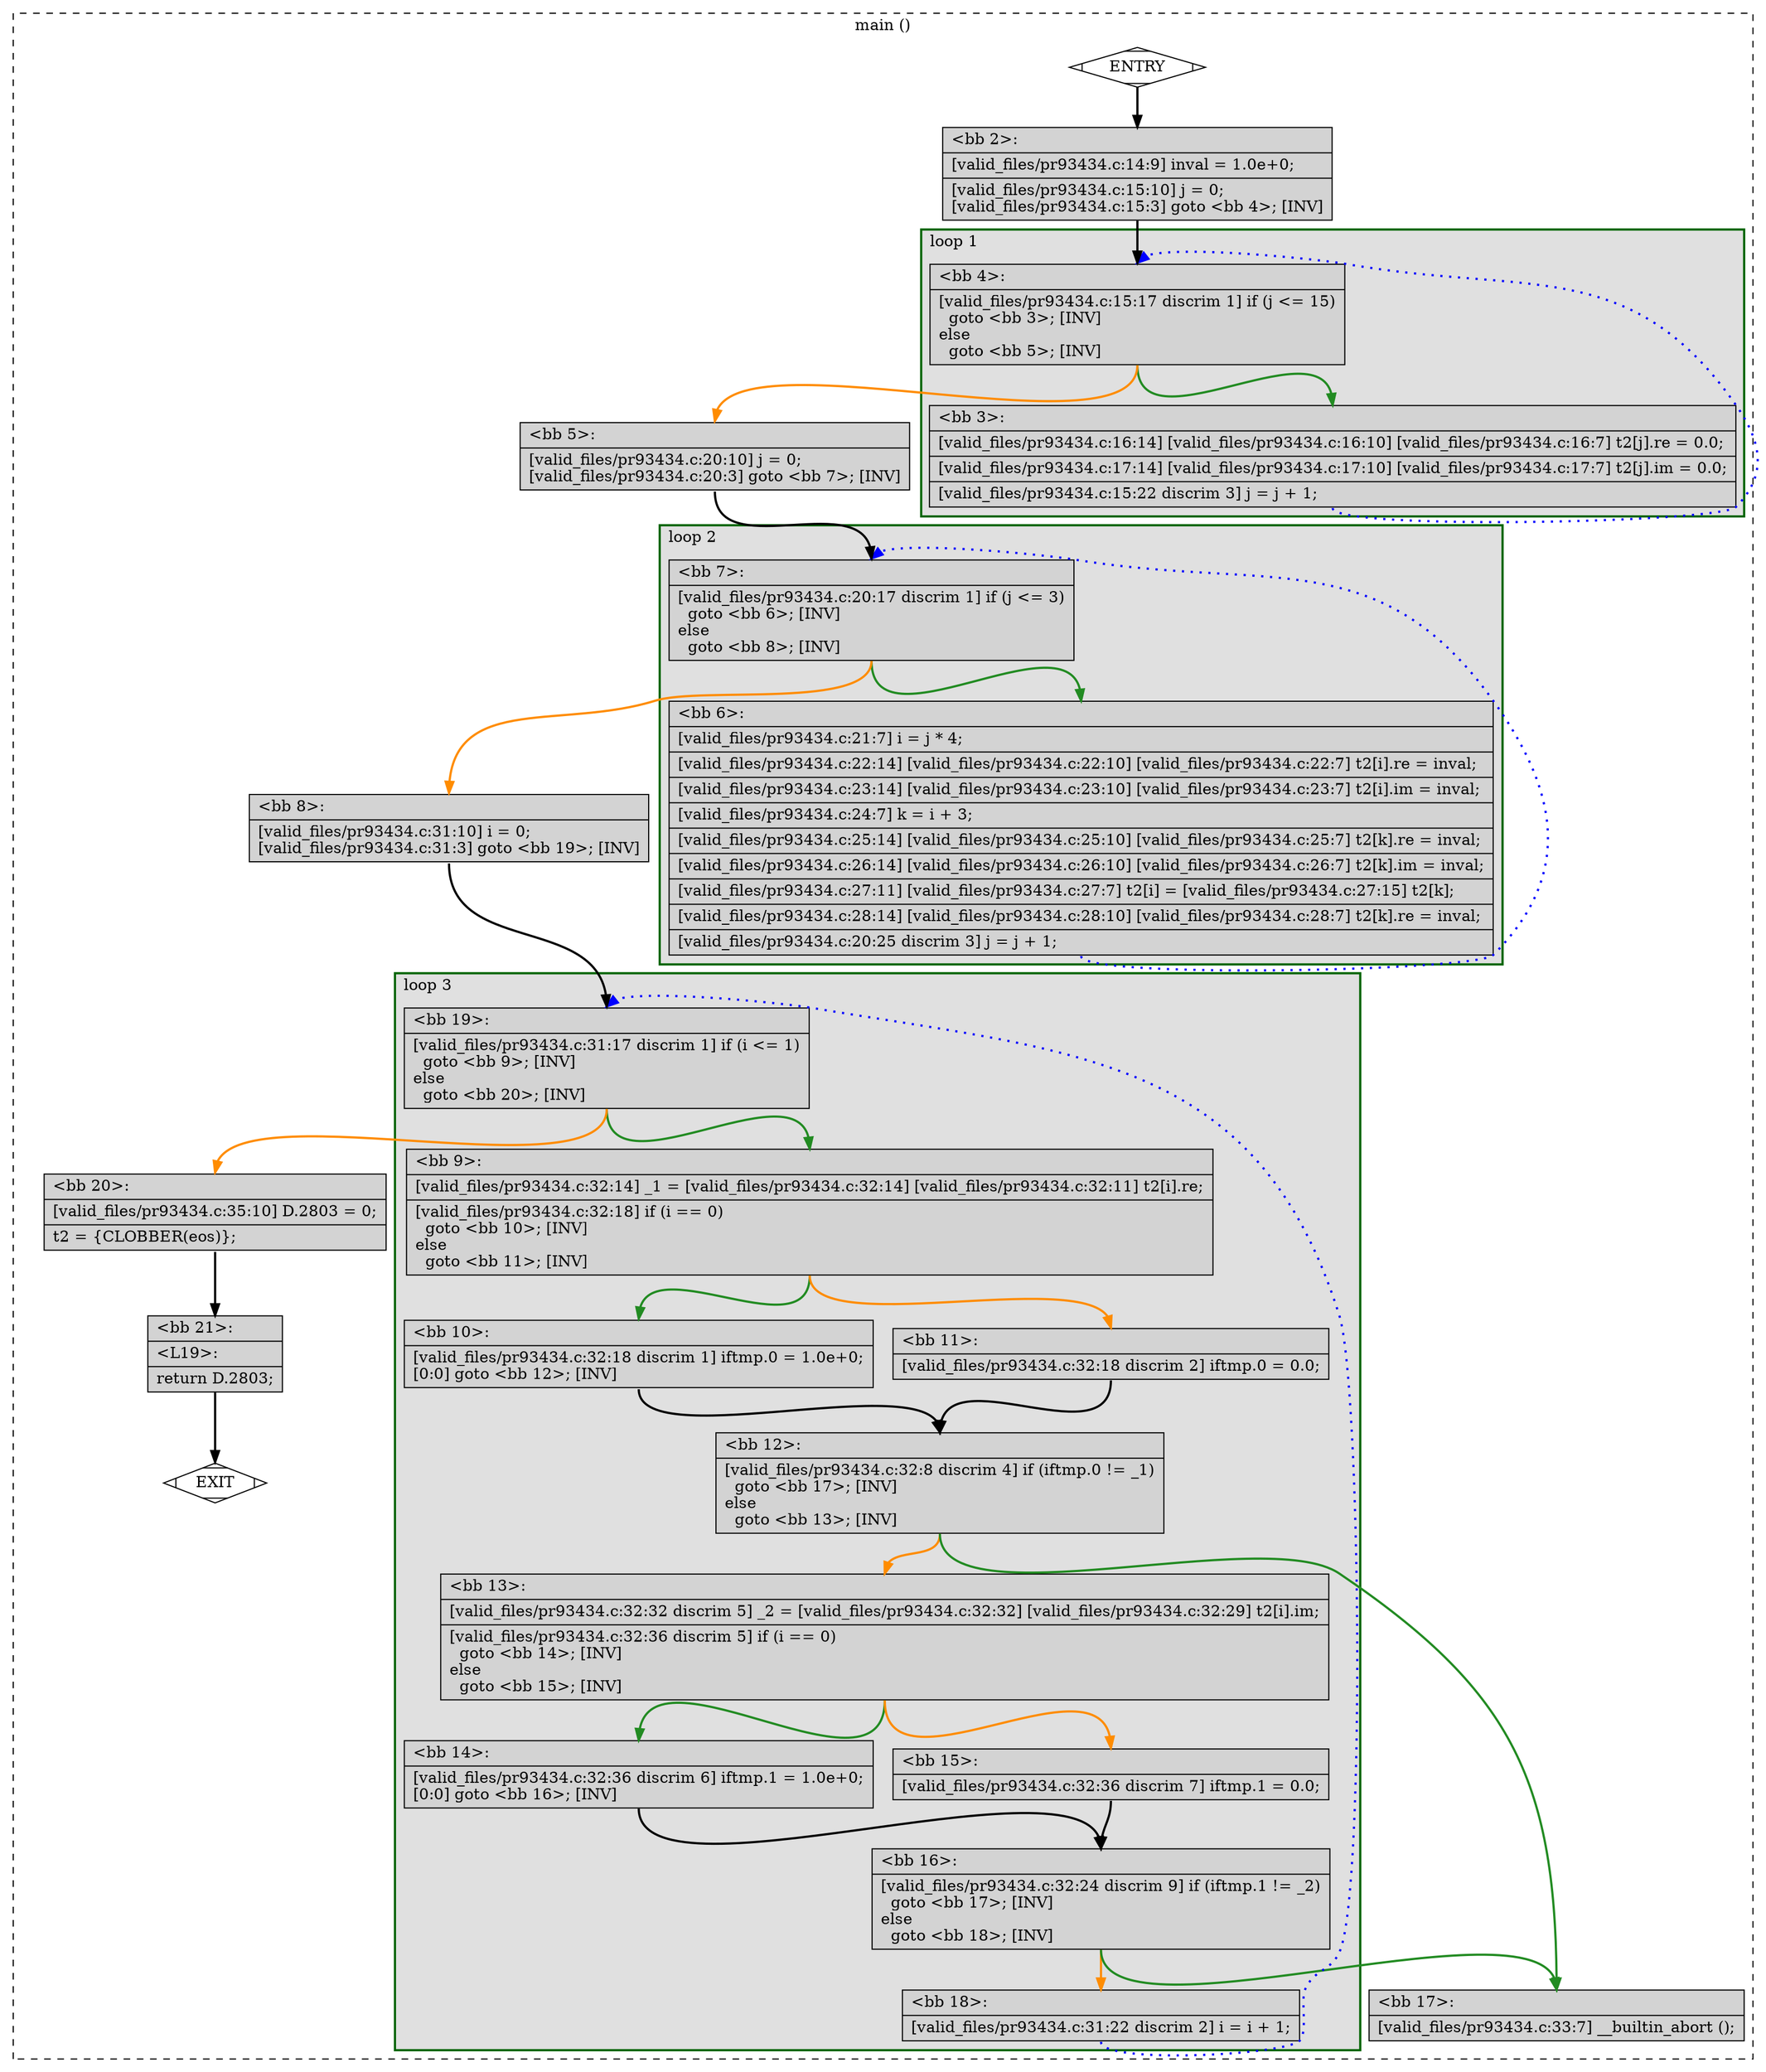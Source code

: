 digraph "a-pr93434.c.015t.cfg" {
overlap=false;
subgraph "cluster_main" {
	style="dashed";
	color="black";
	label="main ()";
	subgraph cluster_0_3 {
	style="filled";
	color="darkgreen";
	fillcolor="grey88";
	label="loop 3";
	labeljust=l;
	penwidth=2;
	fn_0_basic_block_19 [shape=record,style=filled,fillcolor=lightgrey,label="{\<bb\ 19\>:\l\
|[valid_files/pr93434.c:31:17\ discrim\ 1]\ if\ (i\ \<=\ 1)\l\
\ \ goto\ \<bb\ 9\>;\ [INV]\l\
else\l\
\ \ goto\ \<bb\ 20\>;\ [INV]\l\
}"];

	fn_0_basic_block_9 [shape=record,style=filled,fillcolor=lightgrey,label="{\<bb\ 9\>:\l\
|[valid_files/pr93434.c:32:14]\ _1\ =\ [valid_files/pr93434.c:32:14]\ [valid_files/pr93434.c:32:11]\ t2[i].re;\l\
|[valid_files/pr93434.c:32:18]\ if\ (i\ ==\ 0)\l\
\ \ goto\ \<bb\ 10\>;\ [INV]\l\
else\l\
\ \ goto\ \<bb\ 11\>;\ [INV]\l\
}"];

	fn_0_basic_block_10 [shape=record,style=filled,fillcolor=lightgrey,label="{\<bb\ 10\>:\l\
|[valid_files/pr93434.c:32:18\ discrim\ 1]\ iftmp.0\ =\ 1.0e+0;\l\
[0:0]\ goto\ \<bb\ 12\>;\ [INV]\l\
}"];

	fn_0_basic_block_11 [shape=record,style=filled,fillcolor=lightgrey,label="{\<bb\ 11\>:\l\
|[valid_files/pr93434.c:32:18\ discrim\ 2]\ iftmp.0\ =\ 0.0;\l\
}"];

	fn_0_basic_block_12 [shape=record,style=filled,fillcolor=lightgrey,label="{\<bb\ 12\>:\l\
|[valid_files/pr93434.c:32:8\ discrim\ 4]\ if\ (iftmp.0\ !=\ _1)\l\
\ \ goto\ \<bb\ 17\>;\ [INV]\l\
else\l\
\ \ goto\ \<bb\ 13\>;\ [INV]\l\
}"];

	fn_0_basic_block_13 [shape=record,style=filled,fillcolor=lightgrey,label="{\<bb\ 13\>:\l\
|[valid_files/pr93434.c:32:32\ discrim\ 5]\ _2\ =\ [valid_files/pr93434.c:32:32]\ [valid_files/pr93434.c:32:29]\ t2[i].im;\l\
|[valid_files/pr93434.c:32:36\ discrim\ 5]\ if\ (i\ ==\ 0)\l\
\ \ goto\ \<bb\ 14\>;\ [INV]\l\
else\l\
\ \ goto\ \<bb\ 15\>;\ [INV]\l\
}"];

	fn_0_basic_block_14 [shape=record,style=filled,fillcolor=lightgrey,label="{\<bb\ 14\>:\l\
|[valid_files/pr93434.c:32:36\ discrim\ 6]\ iftmp.1\ =\ 1.0e+0;\l\
[0:0]\ goto\ \<bb\ 16\>;\ [INV]\l\
}"];

	fn_0_basic_block_15 [shape=record,style=filled,fillcolor=lightgrey,label="{\<bb\ 15\>:\l\
|[valid_files/pr93434.c:32:36\ discrim\ 7]\ iftmp.1\ =\ 0.0;\l\
}"];

	fn_0_basic_block_16 [shape=record,style=filled,fillcolor=lightgrey,label="{\<bb\ 16\>:\l\
|[valid_files/pr93434.c:32:24\ discrim\ 9]\ if\ (iftmp.1\ !=\ _2)\l\
\ \ goto\ \<bb\ 17\>;\ [INV]\l\
else\l\
\ \ goto\ \<bb\ 18\>;\ [INV]\l\
}"];

	fn_0_basic_block_18 [shape=record,style=filled,fillcolor=lightgrey,label="{\<bb\ 18\>:\l\
|[valid_files/pr93434.c:31:22\ discrim\ 2]\ i\ =\ i\ +\ 1;\l\
}"];

	}
	subgraph cluster_0_2 {
	style="filled";
	color="darkgreen";
	fillcolor="grey88";
	label="loop 2";
	labeljust=l;
	penwidth=2;
	fn_0_basic_block_7 [shape=record,style=filled,fillcolor=lightgrey,label="{\<bb\ 7\>:\l\
|[valid_files/pr93434.c:20:17\ discrim\ 1]\ if\ (j\ \<=\ 3)\l\
\ \ goto\ \<bb\ 6\>;\ [INV]\l\
else\l\
\ \ goto\ \<bb\ 8\>;\ [INV]\l\
}"];

	fn_0_basic_block_6 [shape=record,style=filled,fillcolor=lightgrey,label="{\<bb\ 6\>:\l\
|[valid_files/pr93434.c:21:7]\ i\ =\ j\ *\ 4;\l\
|[valid_files/pr93434.c:22:14]\ [valid_files/pr93434.c:22:10]\ [valid_files/pr93434.c:22:7]\ t2[i].re\ =\ inval;\l\
|[valid_files/pr93434.c:23:14]\ [valid_files/pr93434.c:23:10]\ [valid_files/pr93434.c:23:7]\ t2[i].im\ =\ inval;\l\
|[valid_files/pr93434.c:24:7]\ k\ =\ i\ +\ 3;\l\
|[valid_files/pr93434.c:25:14]\ [valid_files/pr93434.c:25:10]\ [valid_files/pr93434.c:25:7]\ t2[k].re\ =\ inval;\l\
|[valid_files/pr93434.c:26:14]\ [valid_files/pr93434.c:26:10]\ [valid_files/pr93434.c:26:7]\ t2[k].im\ =\ inval;\l\
|[valid_files/pr93434.c:27:11]\ [valid_files/pr93434.c:27:7]\ t2[i]\ =\ [valid_files/pr93434.c:27:15]\ t2[k];\l\
|[valid_files/pr93434.c:28:14]\ [valid_files/pr93434.c:28:10]\ [valid_files/pr93434.c:28:7]\ t2[k].re\ =\ inval;\l\
|[valid_files/pr93434.c:20:25\ discrim\ 3]\ j\ =\ j\ +\ 1;\l\
}"];

	}
	subgraph cluster_0_1 {
	style="filled";
	color="darkgreen";
	fillcolor="grey88";
	label="loop 1";
	labeljust=l;
	penwidth=2;
	fn_0_basic_block_4 [shape=record,style=filled,fillcolor=lightgrey,label="{\<bb\ 4\>:\l\
|[valid_files/pr93434.c:15:17\ discrim\ 1]\ if\ (j\ \<=\ 15)\l\
\ \ goto\ \<bb\ 3\>;\ [INV]\l\
else\l\
\ \ goto\ \<bb\ 5\>;\ [INV]\l\
}"];

	fn_0_basic_block_3 [shape=record,style=filled,fillcolor=lightgrey,label="{\<bb\ 3\>:\l\
|[valid_files/pr93434.c:16:14]\ [valid_files/pr93434.c:16:10]\ [valid_files/pr93434.c:16:7]\ t2[j].re\ =\ 0.0;\l\
|[valid_files/pr93434.c:17:14]\ [valid_files/pr93434.c:17:10]\ [valid_files/pr93434.c:17:7]\ t2[j].im\ =\ 0.0;\l\
|[valid_files/pr93434.c:15:22\ discrim\ 3]\ j\ =\ j\ +\ 1;\l\
}"];

	}
	fn_0_basic_block_0 [shape=Mdiamond,style=filled,fillcolor=white,label="ENTRY"];

	fn_0_basic_block_1 [shape=Mdiamond,style=filled,fillcolor=white,label="EXIT"];

	fn_0_basic_block_2 [shape=record,style=filled,fillcolor=lightgrey,label="{\<bb\ 2\>:\l\
|[valid_files/pr93434.c:14:9]\ inval\ =\ 1.0e+0;\l\
|[valid_files/pr93434.c:15:10]\ j\ =\ 0;\l\
[valid_files/pr93434.c:15:3]\ goto\ \<bb\ 4\>;\ [INV]\l\
}"];

	fn_0_basic_block_5 [shape=record,style=filled,fillcolor=lightgrey,label="{\<bb\ 5\>:\l\
|[valid_files/pr93434.c:20:10]\ j\ =\ 0;\l\
[valid_files/pr93434.c:20:3]\ goto\ \<bb\ 7\>;\ [INV]\l\
}"];

	fn_0_basic_block_8 [shape=record,style=filled,fillcolor=lightgrey,label="{\<bb\ 8\>:\l\
|[valid_files/pr93434.c:31:10]\ i\ =\ 0;\l\
[valid_files/pr93434.c:31:3]\ goto\ \<bb\ 19\>;\ [INV]\l\
}"];

	fn_0_basic_block_17 [shape=record,style=filled,fillcolor=lightgrey,label="{\<bb\ 17\>:\l\
|[valid_files/pr93434.c:33:7]\ __builtin_abort\ ();\l\
}"];

	fn_0_basic_block_20 [shape=record,style=filled,fillcolor=lightgrey,label="{\<bb\ 20\>:\l\
|[valid_files/pr93434.c:35:10]\ D.2803\ =\ 0;\l\
|t2\ =\ \{CLOBBER(eos)\};\l\
}"];

	fn_0_basic_block_21 [shape=record,style=filled,fillcolor=lightgrey,label="{\<bb\ 21\>:\l\
|\<L19\>:\l\
|return\ D.2803;\l\
}"];

	fn_0_basic_block_0:s -> fn_0_basic_block_2:n [style="solid,bold",color=black,weight=100,constraint=true];
	fn_0_basic_block_2:s -> fn_0_basic_block_4:n [style="solid,bold",color=black,weight=100,constraint=true];
	fn_0_basic_block_3:s -> fn_0_basic_block_4:n [style="dotted,bold",color=blue,weight=10,constraint=false];
	fn_0_basic_block_4:s -> fn_0_basic_block_3:n [style="solid,bold",color=forestgreen,weight=10,constraint=true];
	fn_0_basic_block_4:s -> fn_0_basic_block_5:n [style="solid,bold",color=darkorange,weight=10,constraint=true];
	fn_0_basic_block_5:s -> fn_0_basic_block_7:n [style="solid,bold",color=black,weight=100,constraint=true];
	fn_0_basic_block_6:s -> fn_0_basic_block_7:n [style="dotted,bold",color=blue,weight=10,constraint=false];
	fn_0_basic_block_7:s -> fn_0_basic_block_6:n [style="solid,bold",color=forestgreen,weight=10,constraint=true];
	fn_0_basic_block_7:s -> fn_0_basic_block_8:n [style="solid,bold",color=darkorange,weight=10,constraint=true];
	fn_0_basic_block_8:s -> fn_0_basic_block_19:n [style="solid,bold",color=black,weight=100,constraint=true];
	fn_0_basic_block_9:s -> fn_0_basic_block_10:n [style="solid,bold",color=forestgreen,weight=10,constraint=true];
	fn_0_basic_block_9:s -> fn_0_basic_block_11:n [style="solid,bold",color=darkorange,weight=10,constraint=true];
	fn_0_basic_block_10:s -> fn_0_basic_block_12:n [style="solid,bold",color=black,weight=100,constraint=true];
	fn_0_basic_block_11:s -> fn_0_basic_block_12:n [style="solid,bold",color=black,weight=100,constraint=true];
	fn_0_basic_block_12:s -> fn_0_basic_block_17:n [style="solid,bold",color=forestgreen,weight=10,constraint=true];
	fn_0_basic_block_12:s -> fn_0_basic_block_13:n [style="solid,bold",color=darkorange,weight=10,constraint=true];
	fn_0_basic_block_13:s -> fn_0_basic_block_14:n [style="solid,bold",color=forestgreen,weight=10,constraint=true];
	fn_0_basic_block_13:s -> fn_0_basic_block_15:n [style="solid,bold",color=darkorange,weight=10,constraint=true];
	fn_0_basic_block_14:s -> fn_0_basic_block_16:n [style="solid,bold",color=black,weight=100,constraint=true];
	fn_0_basic_block_15:s -> fn_0_basic_block_16:n [style="solid,bold",color=black,weight=100,constraint=true];
	fn_0_basic_block_16:s -> fn_0_basic_block_17:n [style="solid,bold",color=forestgreen,weight=10,constraint=true];
	fn_0_basic_block_16:s -> fn_0_basic_block_18:n [style="solid,bold",color=darkorange,weight=10,constraint=true];
	fn_0_basic_block_18:s -> fn_0_basic_block_19:n [style="dotted,bold",color=blue,weight=10,constraint=false];
	fn_0_basic_block_19:s -> fn_0_basic_block_9:n [style="solid,bold",color=forestgreen,weight=10,constraint=true];
	fn_0_basic_block_19:s -> fn_0_basic_block_20:n [style="solid,bold",color=darkorange,weight=10,constraint=true];
	fn_0_basic_block_20:s -> fn_0_basic_block_21:n [style="solid,bold",color=black,weight=100,constraint=true];
	fn_0_basic_block_21:s -> fn_0_basic_block_1:n [style="solid,bold",color=black,weight=10,constraint=true];
	fn_0_basic_block_0:s -> fn_0_basic_block_1:n [style="invis",constraint=true];
}
}
